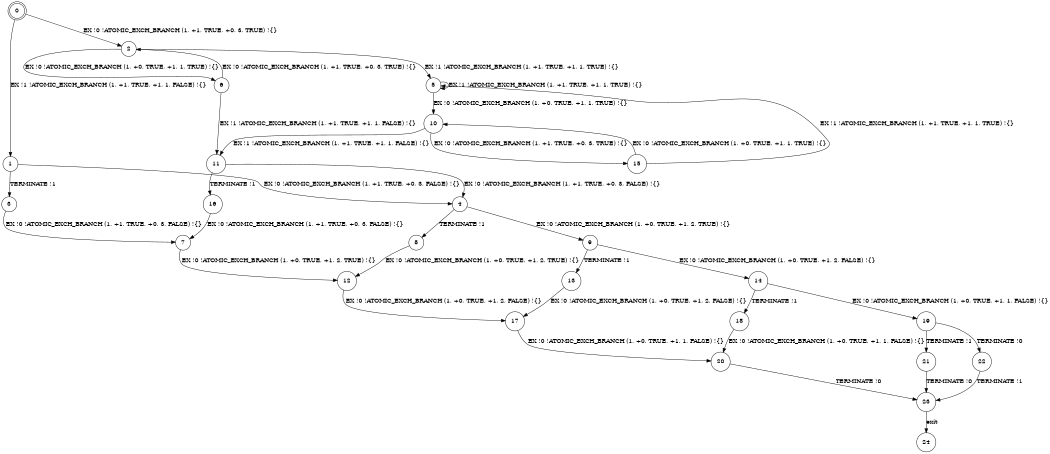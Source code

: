 digraph BCG {
size = "7, 10.5";
center = TRUE;
node [shape = circle];
0 [peripheries = 2];
0 -> 1 [label = "EX !1 !ATOMIC_EXCH_BRANCH (1, +1, TRUE, +1, 1, FALSE) !{}"];
0 -> 2 [label = "EX !0 !ATOMIC_EXCH_BRANCH (1, +1, TRUE, +0, 3, TRUE) !{}"];
1 -> 3 [label = "TERMINATE !1"];
1 -> 4 [label = "EX !0 !ATOMIC_EXCH_BRANCH (1, +1, TRUE, +0, 3, FALSE) !{}"];
2 -> 5 [label = "EX !1 !ATOMIC_EXCH_BRANCH (1, +1, TRUE, +1, 1, TRUE) !{}"];
2 -> 6 [label = "EX !0 !ATOMIC_EXCH_BRANCH (1, +0, TRUE, +1, 1, TRUE) !{}"];
3 -> 7 [label = "EX !0 !ATOMIC_EXCH_BRANCH (1, +1, TRUE, +0, 3, FALSE) !{}"];
4 -> 8 [label = "TERMINATE !1"];
4 -> 9 [label = "EX !0 !ATOMIC_EXCH_BRANCH (1, +0, TRUE, +1, 2, TRUE) !{}"];
5 -> 5 [label = "EX !1 !ATOMIC_EXCH_BRANCH (1, +1, TRUE, +1, 1, TRUE) !{}"];
5 -> 10 [label = "EX !0 !ATOMIC_EXCH_BRANCH (1, +0, TRUE, +1, 1, TRUE) !{}"];
6 -> 11 [label = "EX !1 !ATOMIC_EXCH_BRANCH (1, +1, TRUE, +1, 1, FALSE) !{}"];
6 -> 2 [label = "EX !0 !ATOMIC_EXCH_BRANCH (1, +1, TRUE, +0, 3, TRUE) !{}"];
7 -> 12 [label = "EX !0 !ATOMIC_EXCH_BRANCH (1, +0, TRUE, +1, 2, TRUE) !{}"];
8 -> 12 [label = "EX !0 !ATOMIC_EXCH_BRANCH (1, +0, TRUE, +1, 2, TRUE) !{}"];
9 -> 13 [label = "TERMINATE !1"];
9 -> 14 [label = "EX !0 !ATOMIC_EXCH_BRANCH (1, +0, TRUE, +1, 2, FALSE) !{}"];
10 -> 11 [label = "EX !1 !ATOMIC_EXCH_BRANCH (1, +1, TRUE, +1, 1, FALSE) !{}"];
10 -> 15 [label = "EX !0 !ATOMIC_EXCH_BRANCH (1, +1, TRUE, +0, 3, TRUE) !{}"];
11 -> 16 [label = "TERMINATE !1"];
11 -> 4 [label = "EX !0 !ATOMIC_EXCH_BRANCH (1, +1, TRUE, +0, 3, FALSE) !{}"];
12 -> 17 [label = "EX !0 !ATOMIC_EXCH_BRANCH (1, +0, TRUE, +1, 2, FALSE) !{}"];
13 -> 17 [label = "EX !0 !ATOMIC_EXCH_BRANCH (1, +0, TRUE, +1, 2, FALSE) !{}"];
14 -> 18 [label = "TERMINATE !1"];
14 -> 19 [label = "EX !0 !ATOMIC_EXCH_BRANCH (1, +0, TRUE, +1, 1, FALSE) !{}"];
15 -> 5 [label = "EX !1 !ATOMIC_EXCH_BRANCH (1, +1, TRUE, +1, 1, TRUE) !{}"];
15 -> 10 [label = "EX !0 !ATOMIC_EXCH_BRANCH (1, +0, TRUE, +1, 1, TRUE) !{}"];
16 -> 7 [label = "EX !0 !ATOMIC_EXCH_BRANCH (1, +1, TRUE, +0, 3, FALSE) !{}"];
17 -> 20 [label = "EX !0 !ATOMIC_EXCH_BRANCH (1, +0, TRUE, +1, 1, FALSE) !{}"];
18 -> 20 [label = "EX !0 !ATOMIC_EXCH_BRANCH (1, +0, TRUE, +1, 1, FALSE) !{}"];
19 -> 21 [label = "TERMINATE !1"];
19 -> 22 [label = "TERMINATE !0"];
20 -> 23 [label = "TERMINATE !0"];
21 -> 23 [label = "TERMINATE !0"];
22 -> 23 [label = "TERMINATE !1"];
23 -> 24 [label = "exit"];
}
